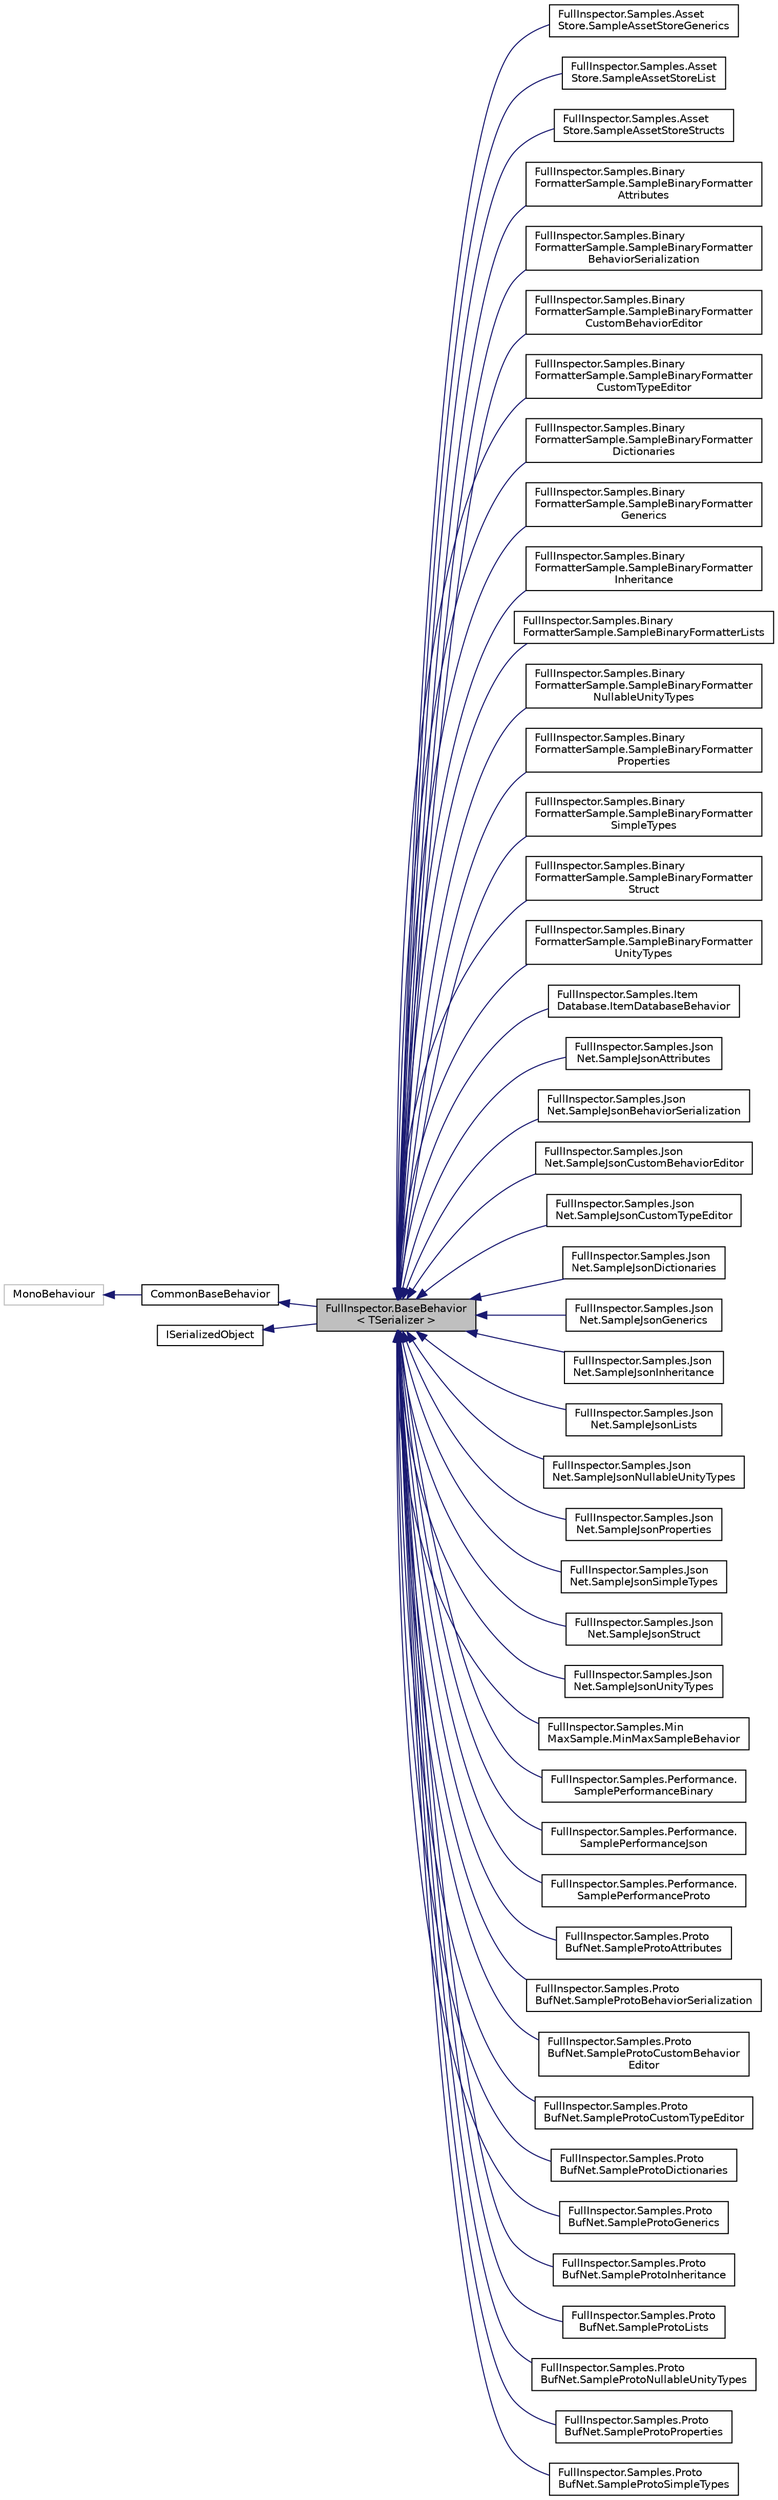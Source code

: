 digraph "FullInspector.BaseBehavior&lt; TSerializer &gt;"
{
  edge [fontname="Helvetica",fontsize="10",labelfontname="Helvetica",labelfontsize="10"];
  node [fontname="Helvetica",fontsize="10",shape=record];
  rankdir="LR";
  Node1 [label="FullInspector.BaseBehavior\l\< TSerializer \>",height=0.2,width=0.4,color="black", fillcolor="grey75", style="filled" fontcolor="black"];
  Node2 -> Node1 [dir="back",color="midnightblue",fontsize="10",style="solid",fontname="Helvetica"];
  Node2 [label="CommonBaseBehavior",height=0.2,width=0.4,color="black", fillcolor="white", style="filled",URL="$class_full_inspector_1_1_internal_1_1_common_base_behavior.html",tooltip="A common class that derives from MonoBehavior so that we can provide a custom editor for BaseBehavior..."];
  Node3 -> Node2 [dir="back",color="midnightblue",fontsize="10",style="solid",fontname="Helvetica"];
  Node3 [label="MonoBehaviour",height=0.2,width=0.4,color="grey75", fillcolor="white", style="filled"];
  Node4 -> Node1 [dir="back",color="midnightblue",fontsize="10",style="solid",fontname="Helvetica"];
  Node4 [label="ISerializedObject",height=0.2,width=0.4,color="black", fillcolor="white", style="filled",URL="$interface_full_inspector_1_1_i_serialized_object.html",tooltip="The API that the editor code needs to interact with UnityObjects. "];
  Node1 -> Node5 [dir="back",color="midnightblue",fontsize="10",style="solid",fontname="Helvetica"];
  Node5 [label="FullInspector.Samples.Asset\lStore.SampleAssetStoreGenerics",height=0.2,width=0.4,color="black", fillcolor="white", style="filled",URL="$class_full_inspector_1_1_samples_1_1_asset_store_1_1_sample_asset_store_generics.html"];
  Node1 -> Node6 [dir="back",color="midnightblue",fontsize="10",style="solid",fontname="Helvetica"];
  Node6 [label="FullInspector.Samples.Asset\lStore.SampleAssetStoreList",height=0.2,width=0.4,color="black", fillcolor="white", style="filled",URL="$class_full_inspector_1_1_samples_1_1_asset_store_1_1_sample_asset_store_list.html"];
  Node1 -> Node7 [dir="back",color="midnightblue",fontsize="10",style="solid",fontname="Helvetica"];
  Node7 [label="FullInspector.Samples.Asset\lStore.SampleAssetStoreStructs",height=0.2,width=0.4,color="black", fillcolor="white", style="filled",URL="$class_full_inspector_1_1_samples_1_1_asset_store_1_1_sample_asset_store_structs.html"];
  Node1 -> Node8 [dir="back",color="midnightblue",fontsize="10",style="solid",fontname="Helvetica"];
  Node8 [label="FullInspector.Samples.Binary\lFormatterSample.SampleBinaryFormatter\lAttributes",height=0.2,width=0.4,color="black", fillcolor="white", style="filled",URL="$class_full_inspector_1_1_samples_1_1_binary_formatter_sample_1_1_sample_binary_formatter_attributes.html"];
  Node1 -> Node9 [dir="back",color="midnightblue",fontsize="10",style="solid",fontname="Helvetica"];
  Node9 [label="FullInspector.Samples.Binary\lFormatterSample.SampleBinaryFormatter\lBehaviorSerialization",height=0.2,width=0.4,color="black", fillcolor="white", style="filled",URL="$class_full_inspector_1_1_samples_1_1_binary_formatter_sample_1_1_sample_binary_formatter_behavior_serialization.html"];
  Node1 -> Node10 [dir="back",color="midnightblue",fontsize="10",style="solid",fontname="Helvetica"];
  Node10 [label="FullInspector.Samples.Binary\lFormatterSample.SampleBinaryFormatter\lCustomBehaviorEditor",height=0.2,width=0.4,color="black", fillcolor="white", style="filled",URL="$class_full_inspector_1_1_samples_1_1_binary_formatter_sample_1_1_sample_binary_formatter_custom_behavior_editor.html"];
  Node1 -> Node11 [dir="back",color="midnightblue",fontsize="10",style="solid",fontname="Helvetica"];
  Node11 [label="FullInspector.Samples.Binary\lFormatterSample.SampleBinaryFormatter\lCustomTypeEditor",height=0.2,width=0.4,color="black", fillcolor="white", style="filled",URL="$class_full_inspector_1_1_samples_1_1_binary_formatter_sample_1_1_sample_binary_formatter_custom_type_editor.html"];
  Node1 -> Node12 [dir="back",color="midnightblue",fontsize="10",style="solid",fontname="Helvetica"];
  Node12 [label="FullInspector.Samples.Binary\lFormatterSample.SampleBinaryFormatter\lDictionaries",height=0.2,width=0.4,color="black", fillcolor="white", style="filled",URL="$class_full_inspector_1_1_samples_1_1_binary_formatter_sample_1_1_sample_binary_formatter_dictionaries.html"];
  Node1 -> Node13 [dir="back",color="midnightblue",fontsize="10",style="solid",fontname="Helvetica"];
  Node13 [label="FullInspector.Samples.Binary\lFormatterSample.SampleBinaryFormatter\lGenerics",height=0.2,width=0.4,color="black", fillcolor="white", style="filled",URL="$class_full_inspector_1_1_samples_1_1_binary_formatter_sample_1_1_sample_binary_formatter_generics.html"];
  Node1 -> Node14 [dir="back",color="midnightblue",fontsize="10",style="solid",fontname="Helvetica"];
  Node14 [label="FullInspector.Samples.Binary\lFormatterSample.SampleBinaryFormatter\lInheritance",height=0.2,width=0.4,color="black", fillcolor="white", style="filled",URL="$class_full_inspector_1_1_samples_1_1_binary_formatter_sample_1_1_sample_binary_formatter_inheritance.html"];
  Node1 -> Node15 [dir="back",color="midnightblue",fontsize="10",style="solid",fontname="Helvetica"];
  Node15 [label="FullInspector.Samples.Binary\lFormatterSample.SampleBinaryFormatterLists",height=0.2,width=0.4,color="black", fillcolor="white", style="filled",URL="$class_full_inspector_1_1_samples_1_1_binary_formatter_sample_1_1_sample_binary_formatter_lists.html"];
  Node1 -> Node16 [dir="back",color="midnightblue",fontsize="10",style="solid",fontname="Helvetica"];
  Node16 [label="FullInspector.Samples.Binary\lFormatterSample.SampleBinaryFormatter\lNullableUnityTypes",height=0.2,width=0.4,color="black", fillcolor="white", style="filled",URL="$class_full_inspector_1_1_samples_1_1_binary_formatter_sample_1_1_sample_binary_formatter_nullable_unity_types.html"];
  Node1 -> Node17 [dir="back",color="midnightblue",fontsize="10",style="solid",fontname="Helvetica"];
  Node17 [label="FullInspector.Samples.Binary\lFormatterSample.SampleBinaryFormatter\lProperties",height=0.2,width=0.4,color="black", fillcolor="white", style="filled",URL="$class_full_inspector_1_1_samples_1_1_binary_formatter_sample_1_1_sample_binary_formatter_properties.html"];
  Node1 -> Node18 [dir="back",color="midnightblue",fontsize="10",style="solid",fontname="Helvetica"];
  Node18 [label="FullInspector.Samples.Binary\lFormatterSample.SampleBinaryFormatter\lSimpleTypes",height=0.2,width=0.4,color="black", fillcolor="white", style="filled",URL="$class_full_inspector_1_1_samples_1_1_binary_formatter_sample_1_1_sample_binary_formatter_simple_types.html"];
  Node1 -> Node19 [dir="back",color="midnightblue",fontsize="10",style="solid",fontname="Helvetica"];
  Node19 [label="FullInspector.Samples.Binary\lFormatterSample.SampleBinaryFormatter\lStruct",height=0.2,width=0.4,color="black", fillcolor="white", style="filled",URL="$class_full_inspector_1_1_samples_1_1_binary_formatter_sample_1_1_sample_binary_formatter_struct.html"];
  Node1 -> Node20 [dir="back",color="midnightblue",fontsize="10",style="solid",fontname="Helvetica"];
  Node20 [label="FullInspector.Samples.Binary\lFormatterSample.SampleBinaryFormatter\lUnityTypes",height=0.2,width=0.4,color="black", fillcolor="white", style="filled",URL="$class_full_inspector_1_1_samples_1_1_binary_formatter_sample_1_1_sample_binary_formatter_unity_types.html"];
  Node1 -> Node21 [dir="back",color="midnightblue",fontsize="10",style="solid",fontname="Helvetica"];
  Node21 [label="FullInspector.Samples.Item\lDatabase.ItemDatabaseBehavior",height=0.2,width=0.4,color="black", fillcolor="white", style="filled",URL="$class_full_inspector_1_1_samples_1_1_item_database_1_1_item_database_behavior.html"];
  Node1 -> Node22 [dir="back",color="midnightblue",fontsize="10",style="solid",fontname="Helvetica"];
  Node22 [label="FullInspector.Samples.Json\lNet.SampleJsonAttributes",height=0.2,width=0.4,color="black", fillcolor="white", style="filled",URL="$class_full_inspector_1_1_samples_1_1_json_net_1_1_sample_json_attributes.html"];
  Node1 -> Node23 [dir="back",color="midnightblue",fontsize="10",style="solid",fontname="Helvetica"];
  Node23 [label="FullInspector.Samples.Json\lNet.SampleJsonBehaviorSerialization",height=0.2,width=0.4,color="black", fillcolor="white", style="filled",URL="$class_full_inspector_1_1_samples_1_1_json_net_1_1_sample_json_behavior_serialization.html"];
  Node1 -> Node24 [dir="back",color="midnightblue",fontsize="10",style="solid",fontname="Helvetica"];
  Node24 [label="FullInspector.Samples.Json\lNet.SampleJsonCustomBehaviorEditor",height=0.2,width=0.4,color="black", fillcolor="white", style="filled",URL="$class_full_inspector_1_1_samples_1_1_json_net_1_1_sample_json_custom_behavior_editor.html"];
  Node1 -> Node25 [dir="back",color="midnightblue",fontsize="10",style="solid",fontname="Helvetica"];
  Node25 [label="FullInspector.Samples.Json\lNet.SampleJsonCustomTypeEditor",height=0.2,width=0.4,color="black", fillcolor="white", style="filled",URL="$class_full_inspector_1_1_samples_1_1_json_net_1_1_sample_json_custom_type_editor.html"];
  Node1 -> Node26 [dir="back",color="midnightblue",fontsize="10",style="solid",fontname="Helvetica"];
  Node26 [label="FullInspector.Samples.Json\lNet.SampleJsonDictionaries",height=0.2,width=0.4,color="black", fillcolor="white", style="filled",URL="$class_full_inspector_1_1_samples_1_1_json_net_1_1_sample_json_dictionaries.html"];
  Node1 -> Node27 [dir="back",color="midnightblue",fontsize="10",style="solid",fontname="Helvetica"];
  Node27 [label="FullInspector.Samples.Json\lNet.SampleJsonGenerics",height=0.2,width=0.4,color="black", fillcolor="white", style="filled",URL="$class_full_inspector_1_1_samples_1_1_json_net_1_1_sample_json_generics.html"];
  Node1 -> Node28 [dir="back",color="midnightblue",fontsize="10",style="solid",fontname="Helvetica"];
  Node28 [label="FullInspector.Samples.Json\lNet.SampleJsonInheritance",height=0.2,width=0.4,color="black", fillcolor="white", style="filled",URL="$class_full_inspector_1_1_samples_1_1_json_net_1_1_sample_json_inheritance.html"];
  Node1 -> Node29 [dir="back",color="midnightblue",fontsize="10",style="solid",fontname="Helvetica"];
  Node29 [label="FullInspector.Samples.Json\lNet.SampleJsonLists",height=0.2,width=0.4,color="black", fillcolor="white", style="filled",URL="$class_full_inspector_1_1_samples_1_1_json_net_1_1_sample_json_lists.html"];
  Node1 -> Node30 [dir="back",color="midnightblue",fontsize="10",style="solid",fontname="Helvetica"];
  Node30 [label="FullInspector.Samples.Json\lNet.SampleJsonNullableUnityTypes",height=0.2,width=0.4,color="black", fillcolor="white", style="filled",URL="$class_full_inspector_1_1_samples_1_1_json_net_1_1_sample_json_nullable_unity_types.html"];
  Node1 -> Node31 [dir="back",color="midnightblue",fontsize="10",style="solid",fontname="Helvetica"];
  Node31 [label="FullInspector.Samples.Json\lNet.SampleJsonProperties",height=0.2,width=0.4,color="black", fillcolor="white", style="filled",URL="$class_full_inspector_1_1_samples_1_1_json_net_1_1_sample_json_properties.html"];
  Node1 -> Node32 [dir="back",color="midnightblue",fontsize="10",style="solid",fontname="Helvetica"];
  Node32 [label="FullInspector.Samples.Json\lNet.SampleJsonSimpleTypes",height=0.2,width=0.4,color="black", fillcolor="white", style="filled",URL="$class_full_inspector_1_1_samples_1_1_json_net_1_1_sample_json_simple_types.html"];
  Node1 -> Node33 [dir="back",color="midnightblue",fontsize="10",style="solid",fontname="Helvetica"];
  Node33 [label="FullInspector.Samples.Json\lNet.SampleJsonStruct",height=0.2,width=0.4,color="black", fillcolor="white", style="filled",URL="$class_full_inspector_1_1_samples_1_1_json_net_1_1_sample_json_struct.html"];
  Node1 -> Node34 [dir="back",color="midnightblue",fontsize="10",style="solid",fontname="Helvetica"];
  Node34 [label="FullInspector.Samples.Json\lNet.SampleJsonUnityTypes",height=0.2,width=0.4,color="black", fillcolor="white", style="filled",URL="$class_full_inspector_1_1_samples_1_1_json_net_1_1_sample_json_unity_types.html"];
  Node1 -> Node35 [dir="back",color="midnightblue",fontsize="10",style="solid",fontname="Helvetica"];
  Node35 [label="FullInspector.Samples.Min\lMaxSample.MinMaxSampleBehavior",height=0.2,width=0.4,color="black", fillcolor="white", style="filled",URL="$class_full_inspector_1_1_samples_1_1_min_max_sample_1_1_min_max_sample_behavior.html"];
  Node1 -> Node36 [dir="back",color="midnightblue",fontsize="10",style="solid",fontname="Helvetica"];
  Node36 [label="FullInspector.Samples.Performance.\lSamplePerformanceBinary",height=0.2,width=0.4,color="black", fillcolor="white", style="filled",URL="$class_full_inspector_1_1_samples_1_1_performance_1_1_sample_performance_binary.html"];
  Node1 -> Node37 [dir="back",color="midnightblue",fontsize="10",style="solid",fontname="Helvetica"];
  Node37 [label="FullInspector.Samples.Performance.\lSamplePerformanceJson",height=0.2,width=0.4,color="black", fillcolor="white", style="filled",URL="$class_full_inspector_1_1_samples_1_1_performance_1_1_sample_performance_json.html"];
  Node1 -> Node38 [dir="back",color="midnightblue",fontsize="10",style="solid",fontname="Helvetica"];
  Node38 [label="FullInspector.Samples.Performance.\lSamplePerformanceProto",height=0.2,width=0.4,color="black", fillcolor="white", style="filled",URL="$class_full_inspector_1_1_samples_1_1_performance_1_1_sample_performance_proto.html"];
  Node1 -> Node39 [dir="back",color="midnightblue",fontsize="10",style="solid",fontname="Helvetica"];
  Node39 [label="FullInspector.Samples.Proto\lBufNet.SampleProtoAttributes",height=0.2,width=0.4,color="black", fillcolor="white", style="filled",URL="$class_full_inspector_1_1_samples_1_1_proto_buf_net_1_1_sample_proto_attributes.html"];
  Node1 -> Node40 [dir="back",color="midnightblue",fontsize="10",style="solid",fontname="Helvetica"];
  Node40 [label="FullInspector.Samples.Proto\lBufNet.SampleProtoBehaviorSerialization",height=0.2,width=0.4,color="black", fillcolor="white", style="filled",URL="$class_full_inspector_1_1_samples_1_1_proto_buf_net_1_1_sample_proto_behavior_serialization.html"];
  Node1 -> Node41 [dir="back",color="midnightblue",fontsize="10",style="solid",fontname="Helvetica"];
  Node41 [label="FullInspector.Samples.Proto\lBufNet.SampleProtoCustomBehavior\lEditor",height=0.2,width=0.4,color="black", fillcolor="white", style="filled",URL="$class_full_inspector_1_1_samples_1_1_proto_buf_net_1_1_sample_proto_custom_behavior_editor.html"];
  Node1 -> Node42 [dir="back",color="midnightblue",fontsize="10",style="solid",fontname="Helvetica"];
  Node42 [label="FullInspector.Samples.Proto\lBufNet.SampleProtoCustomTypeEditor",height=0.2,width=0.4,color="black", fillcolor="white", style="filled",URL="$class_full_inspector_1_1_samples_1_1_proto_buf_net_1_1_sample_proto_custom_type_editor.html"];
  Node1 -> Node43 [dir="back",color="midnightblue",fontsize="10",style="solid",fontname="Helvetica"];
  Node43 [label="FullInspector.Samples.Proto\lBufNet.SampleProtoDictionaries",height=0.2,width=0.4,color="black", fillcolor="white", style="filled",URL="$class_full_inspector_1_1_samples_1_1_proto_buf_net_1_1_sample_proto_dictionaries.html"];
  Node1 -> Node44 [dir="back",color="midnightblue",fontsize="10",style="solid",fontname="Helvetica"];
  Node44 [label="FullInspector.Samples.Proto\lBufNet.SampleProtoGenerics",height=0.2,width=0.4,color="black", fillcolor="white", style="filled",URL="$class_full_inspector_1_1_samples_1_1_proto_buf_net_1_1_sample_proto_generics.html"];
  Node1 -> Node45 [dir="back",color="midnightblue",fontsize="10",style="solid",fontname="Helvetica"];
  Node45 [label="FullInspector.Samples.Proto\lBufNet.SampleProtoInheritance",height=0.2,width=0.4,color="black", fillcolor="white", style="filled",URL="$class_full_inspector_1_1_samples_1_1_proto_buf_net_1_1_sample_proto_inheritance.html"];
  Node1 -> Node46 [dir="back",color="midnightblue",fontsize="10",style="solid",fontname="Helvetica"];
  Node46 [label="FullInspector.Samples.Proto\lBufNet.SampleProtoLists",height=0.2,width=0.4,color="black", fillcolor="white", style="filled",URL="$class_full_inspector_1_1_samples_1_1_proto_buf_net_1_1_sample_proto_lists.html"];
  Node1 -> Node47 [dir="back",color="midnightblue",fontsize="10",style="solid",fontname="Helvetica"];
  Node47 [label="FullInspector.Samples.Proto\lBufNet.SampleProtoNullableUnityTypes",height=0.2,width=0.4,color="black", fillcolor="white", style="filled",URL="$class_full_inspector_1_1_samples_1_1_proto_buf_net_1_1_sample_proto_nullable_unity_types.html"];
  Node1 -> Node48 [dir="back",color="midnightblue",fontsize="10",style="solid",fontname="Helvetica"];
  Node48 [label="FullInspector.Samples.Proto\lBufNet.SampleProtoProperties",height=0.2,width=0.4,color="black", fillcolor="white", style="filled",URL="$class_full_inspector_1_1_samples_1_1_proto_buf_net_1_1_sample_proto_properties.html"];
  Node1 -> Node49 [dir="back",color="midnightblue",fontsize="10",style="solid",fontname="Helvetica"];
  Node49 [label="FullInspector.Samples.Proto\lBufNet.SampleProtoSimpleTypes",height=0.2,width=0.4,color="black", fillcolor="white", style="filled",URL="$class_full_inspector_1_1_samples_1_1_proto_buf_net_1_1_sample_proto_simple_types.html"];
}
